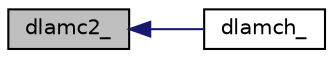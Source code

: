 digraph "dlamc2_"
{
  edge [fontname="Helvetica",fontsize="10",labelfontname="Helvetica",labelfontsize="10"];
  node [fontname="Helvetica",fontsize="10",shape=record];
  rankdir="LR";
  Node5 [label="dlamc2_",height=0.2,width=0.4,color="black", fillcolor="grey75", style="filled", fontcolor="black"];
  Node5 -> Node6 [dir="back",color="midnightblue",fontsize="10",style="solid",fontname="Helvetica"];
  Node6 [label="dlamch_",height=0.2,width=0.4,color="black", fillcolor="white", style="filled",URL="$d7/d4e/build_2include_2omc_2c_2external__solvers_2clapack_8h.html#a97071419f01d55c22ff70994b51cdaef"];
}
